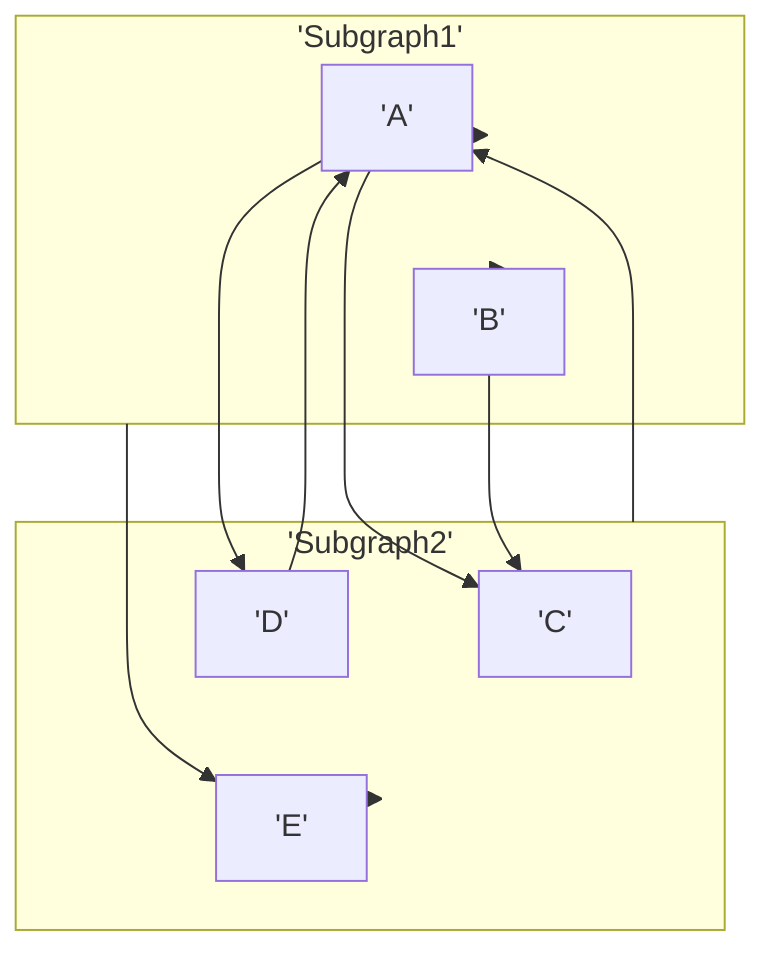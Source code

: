 flowchart TD
    subgraph S1['Subgraph1']
        N1['A']
        N2['B']
    end

    subgraph S2['Subgraph2']
        N3['C']
        N4['D']
        N5['E']
    end

    S1 --> N1 & N2
    S1 --> N5
    N1 --> N3 & N4
    N2 --> N3
    N4 --> N1
    S2 --> N5 & N1